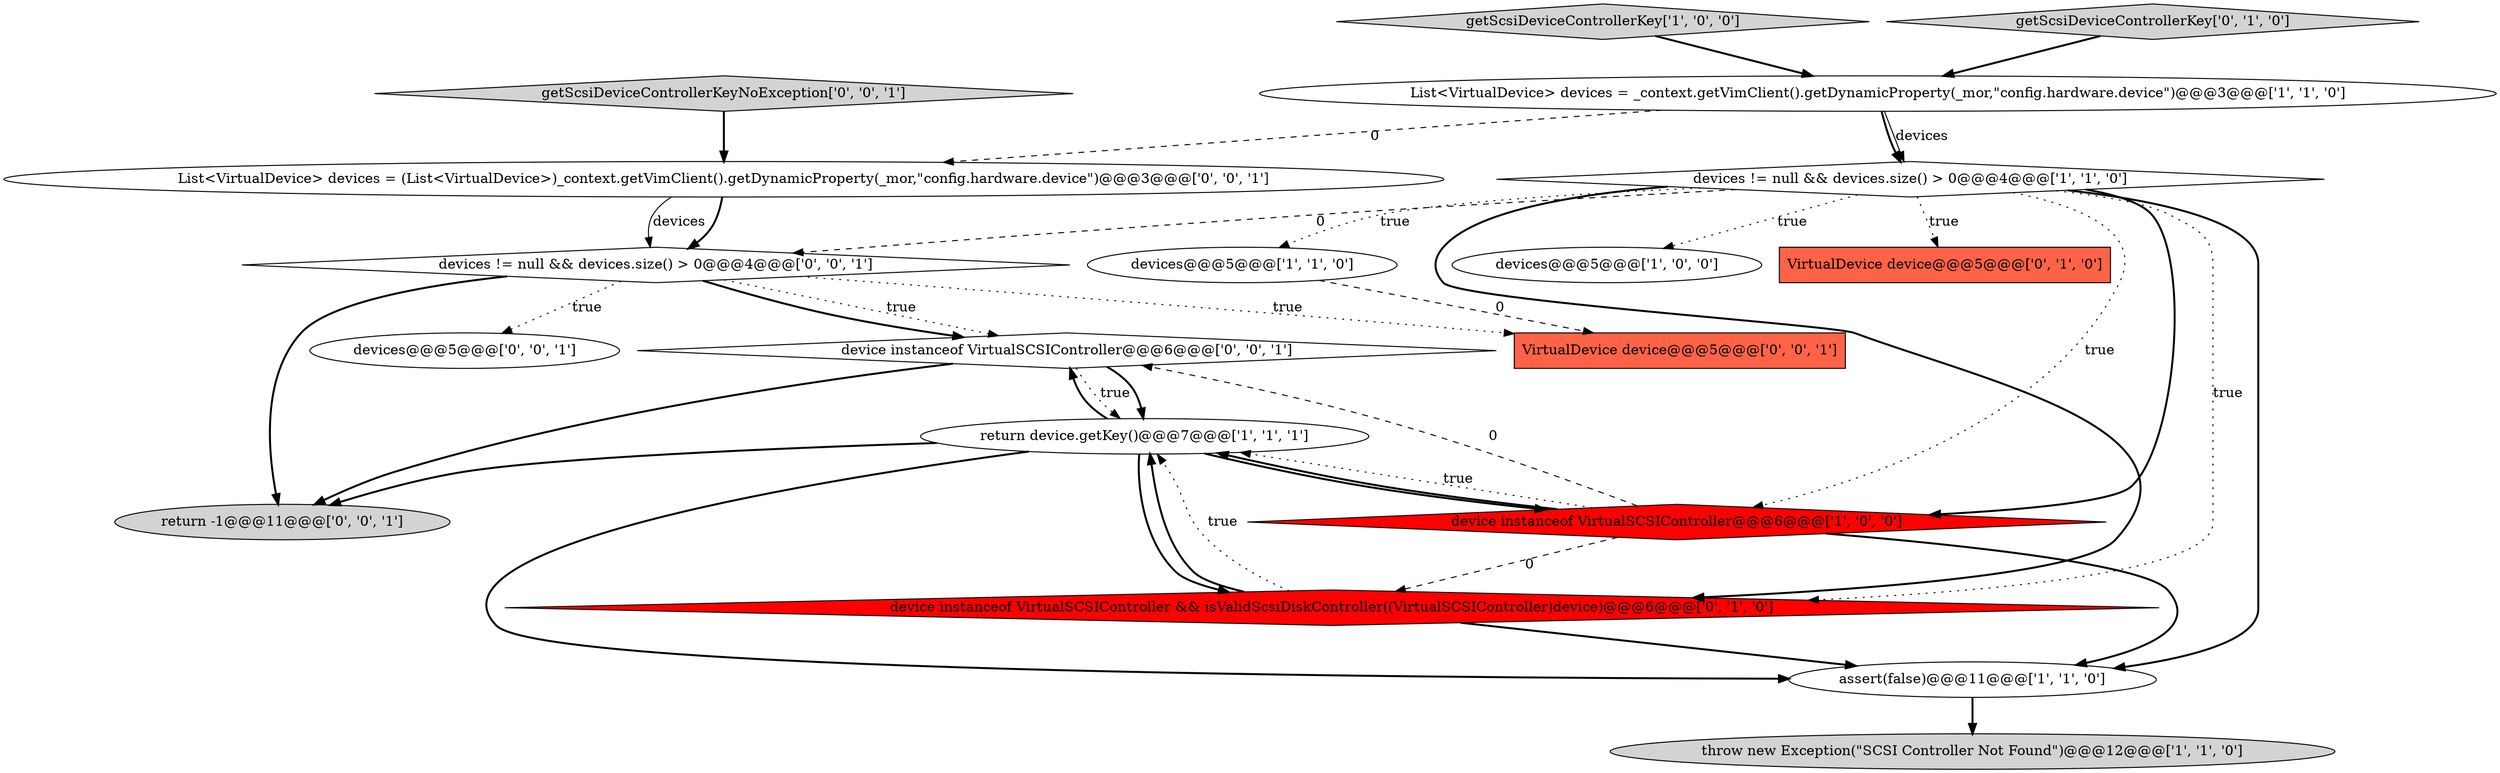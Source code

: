 digraph {
6 [style = filled, label = "devices != null && devices.size() > 0@@@4@@@['1', '1', '0']", fillcolor = white, shape = diamond image = "AAA0AAABBB1BBB"];
7 [style = filled, label = "throw new Exception(\"SCSI Controller Not Found\")@@@12@@@['1', '1', '0']", fillcolor = lightgray, shape = ellipse image = "AAA0AAABBB1BBB"];
17 [style = filled, label = "VirtualDevice device@@@5@@@['0', '0', '1']", fillcolor = tomato, shape = box image = "AAA0AAABBB3BBB"];
15 [style = filled, label = "return -1@@@11@@@['0', '0', '1']", fillcolor = lightgray, shape = ellipse image = "AAA0AAABBB3BBB"];
8 [style = filled, label = "devices@@@5@@@['1', '1', '0']", fillcolor = white, shape = ellipse image = "AAA0AAABBB1BBB"];
0 [style = filled, label = "getScsiDeviceControllerKey['1', '0', '0']", fillcolor = lightgray, shape = diamond image = "AAA0AAABBB1BBB"];
16 [style = filled, label = "devices != null && devices.size() > 0@@@4@@@['0', '0', '1']", fillcolor = white, shape = diamond image = "AAA0AAABBB3BBB"];
11 [style = filled, label = "device instanceof VirtualSCSIController && isValidScsiDiskController((VirtualSCSIController)device)@@@6@@@['0', '1', '0']", fillcolor = red, shape = diamond image = "AAA1AAABBB2BBB"];
12 [style = filled, label = "device instanceof VirtualSCSIController@@@6@@@['0', '0', '1']", fillcolor = white, shape = diamond image = "AAA0AAABBB3BBB"];
1 [style = filled, label = "devices@@@5@@@['1', '0', '0']", fillcolor = white, shape = ellipse image = "AAA0AAABBB1BBB"];
13 [style = filled, label = "devices@@@5@@@['0', '0', '1']", fillcolor = white, shape = ellipse image = "AAA0AAABBB3BBB"];
18 [style = filled, label = "getScsiDeviceControllerKeyNoException['0', '0', '1']", fillcolor = lightgray, shape = diamond image = "AAA0AAABBB3BBB"];
2 [style = filled, label = "List<VirtualDevice> devices = _context.getVimClient().getDynamicProperty(_mor,\"config.hardware.device\")@@@3@@@['1', '1', '0']", fillcolor = white, shape = ellipse image = "AAA0AAABBB1BBB"];
9 [style = filled, label = "getScsiDeviceControllerKey['0', '1', '0']", fillcolor = lightgray, shape = diamond image = "AAA0AAABBB2BBB"];
3 [style = filled, label = "return device.getKey()@@@7@@@['1', '1', '1']", fillcolor = white, shape = ellipse image = "AAA0AAABBB1BBB"];
14 [style = filled, label = "List<VirtualDevice> devices = (List<VirtualDevice>)_context.getVimClient().getDynamicProperty(_mor,\"config.hardware.device\")@@@3@@@['0', '0', '1']", fillcolor = white, shape = ellipse image = "AAA0AAABBB3BBB"];
10 [style = filled, label = "VirtualDevice device@@@5@@@['0', '1', '0']", fillcolor = tomato, shape = box image = "AAA0AAABBB2BBB"];
5 [style = filled, label = "device instanceof VirtualSCSIController@@@6@@@['1', '0', '0']", fillcolor = red, shape = diamond image = "AAA1AAABBB1BBB"];
4 [style = filled, label = "assert(false)@@@11@@@['1', '1', '0']", fillcolor = white, shape = ellipse image = "AAA0AAABBB1BBB"];
5->3 [style = bold, label=""];
14->16 [style = bold, label=""];
16->15 [style = bold, label=""];
12->3 [style = dotted, label="true"];
5->12 [style = dashed, label="0"];
16->12 [style = dotted, label="true"];
16->13 [style = dotted, label="true"];
9->2 [style = bold, label=""];
2->6 [style = bold, label=""];
16->17 [style = dotted, label="true"];
11->4 [style = bold, label=""];
0->2 [style = bold, label=""];
12->15 [style = bold, label=""];
6->1 [style = dotted, label="true"];
3->11 [style = bold, label=""];
3->15 [style = bold, label=""];
2->6 [style = solid, label="devices"];
3->12 [style = bold, label=""];
5->3 [style = dotted, label="true"];
3->4 [style = bold, label=""];
4->7 [style = bold, label=""];
6->10 [style = dotted, label="true"];
6->4 [style = bold, label=""];
6->5 [style = bold, label=""];
3->5 [style = bold, label=""];
6->16 [style = dashed, label="0"];
2->14 [style = dashed, label="0"];
5->11 [style = dashed, label="0"];
11->3 [style = bold, label=""];
6->8 [style = dotted, label="true"];
6->11 [style = bold, label=""];
5->4 [style = bold, label=""];
8->17 [style = dashed, label="0"];
12->3 [style = bold, label=""];
14->16 [style = solid, label="devices"];
6->11 [style = dotted, label="true"];
11->3 [style = dotted, label="true"];
16->12 [style = bold, label=""];
18->14 [style = bold, label=""];
6->5 [style = dotted, label="true"];
}
